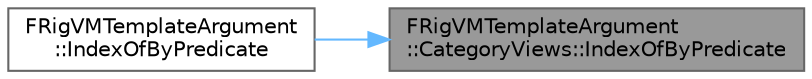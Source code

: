 digraph "FRigVMTemplateArgument::CategoryViews::IndexOfByPredicate"
{
 // INTERACTIVE_SVG=YES
 // LATEX_PDF_SIZE
  bgcolor="transparent";
  edge [fontname=Helvetica,fontsize=10,labelfontname=Helvetica,labelfontsize=10];
  node [fontname=Helvetica,fontsize=10,shape=box,height=0.2,width=0.4];
  rankdir="RL";
  Node1 [id="Node000001",label="FRigVMTemplateArgument\l::CategoryViews::IndexOfByPredicate",height=0.2,width=0.4,color="gray40", fillcolor="grey60", style="filled", fontcolor="black",tooltip=" "];
  Node1 -> Node2 [id="edge1_Node000001_Node000002",dir="back",color="steelblue1",style="solid",tooltip=" "];
  Node2 [id="Node000002",label="FRigVMTemplateArgument\l::IndexOfByPredicate",height=0.2,width=0.4,color="grey40", fillcolor="white", style="filled",URL="$db/d3f/structFRigVMTemplateArgument.html#a3904fb3e1710e087f925a338f1b227b6",tooltip=" "];
}

